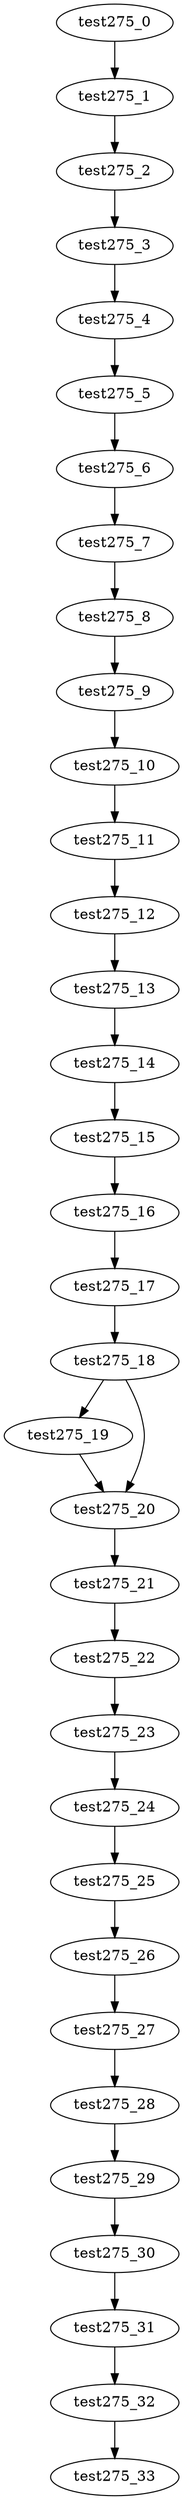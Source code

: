 digraph G {
test275_0->test275_1;
test275_1->test275_2;
test275_2->test275_3;
test275_3->test275_4;
test275_4->test275_5;
test275_5->test275_6;
test275_6->test275_7;
test275_7->test275_8;
test275_8->test275_9;
test275_9->test275_10;
test275_10->test275_11;
test275_11->test275_12;
test275_12->test275_13;
test275_13->test275_14;
test275_14->test275_15;
test275_15->test275_16;
test275_16->test275_17;
test275_17->test275_18;
test275_18->test275_19;
test275_18->test275_20;
test275_19->test275_20;
test275_20->test275_21;
test275_21->test275_22;
test275_22->test275_23;
test275_23->test275_24;
test275_24->test275_25;
test275_25->test275_26;
test275_26->test275_27;
test275_27->test275_28;
test275_28->test275_29;
test275_29->test275_30;
test275_30->test275_31;
test275_31->test275_32;
test275_32->test275_33;

}
